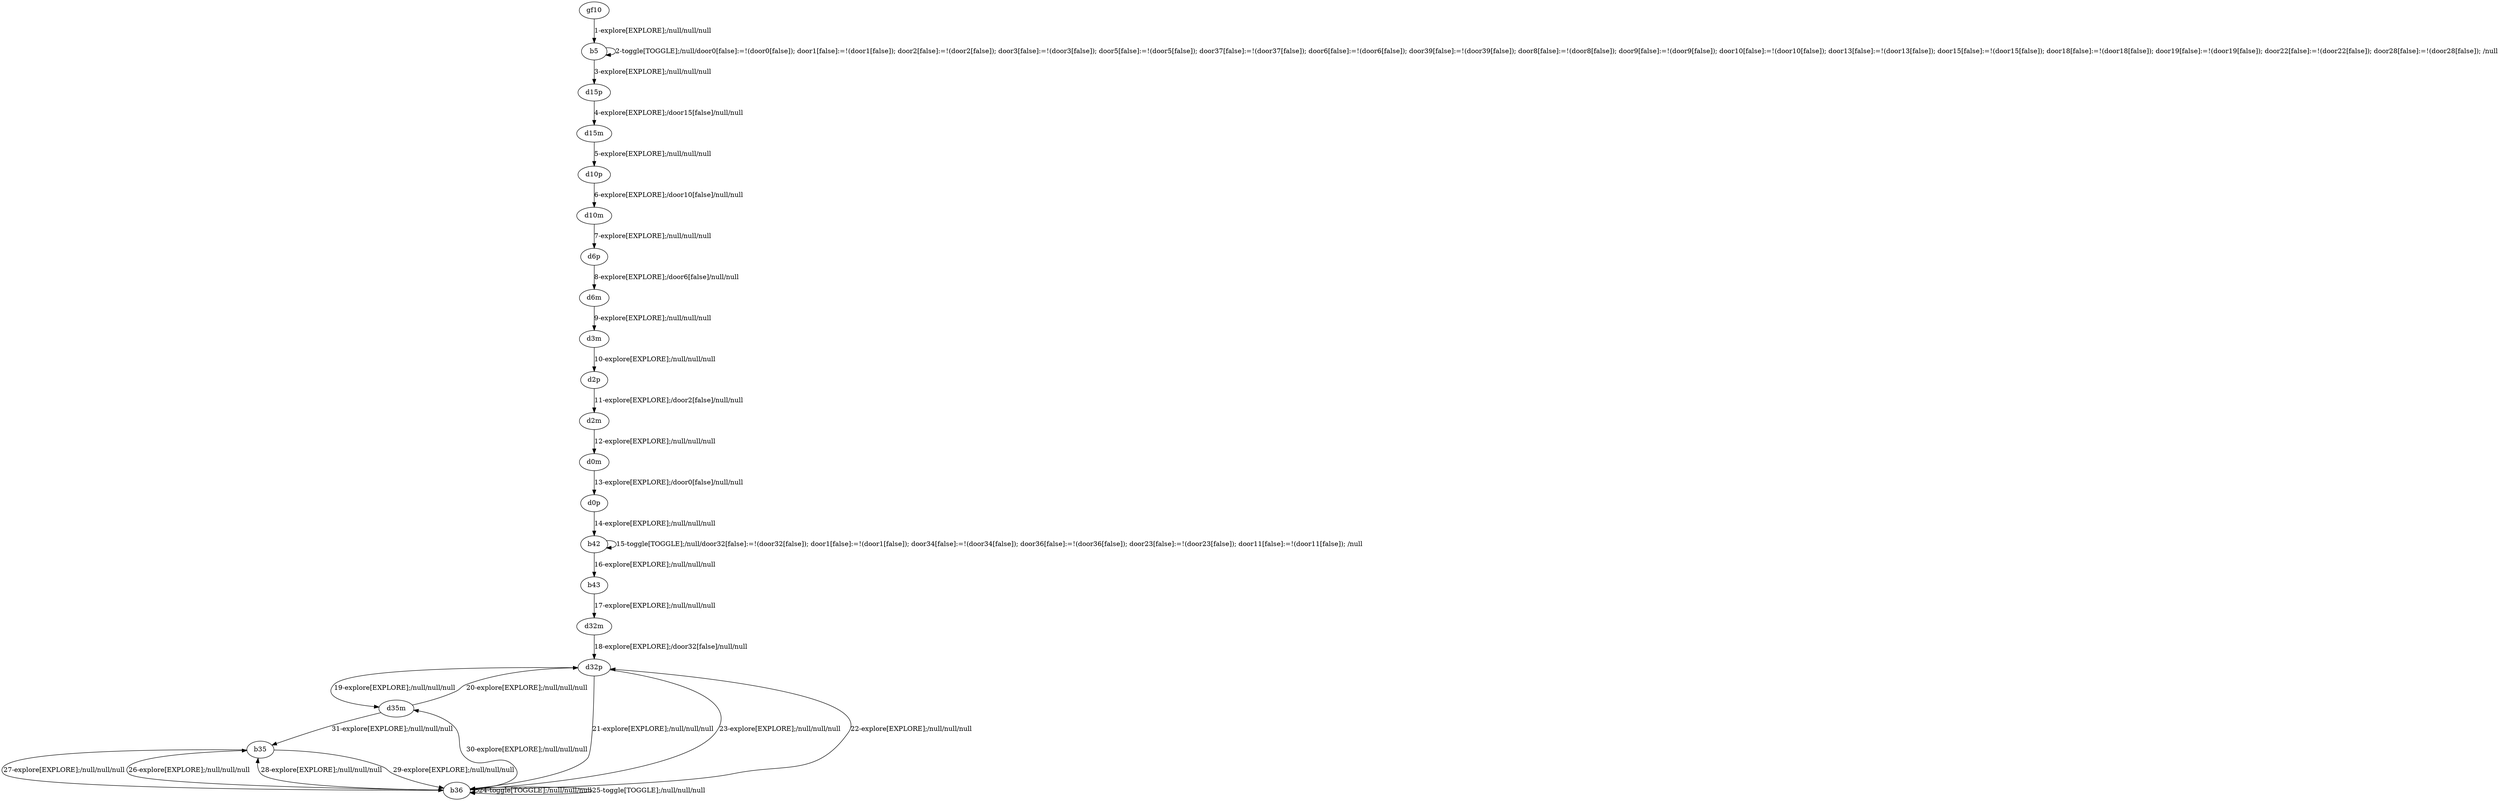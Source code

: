 # Total number of goals covered by this test: 1
# d35m --> b35

digraph g {
"gf10" -> "b5" [label = "1-explore[EXPLORE];/null/null/null"];
"b5" -> "b5" [label = "2-toggle[TOGGLE];/null/door0[false]:=!(door0[false]); door1[false]:=!(door1[false]); door2[false]:=!(door2[false]); door3[false]:=!(door3[false]); door5[false]:=!(door5[false]); door37[false]:=!(door37[false]); door6[false]:=!(door6[false]); door39[false]:=!(door39[false]); door8[false]:=!(door8[false]); door9[false]:=!(door9[false]); door10[false]:=!(door10[false]); door13[false]:=!(door13[false]); door15[false]:=!(door15[false]); door18[false]:=!(door18[false]); door19[false]:=!(door19[false]); door22[false]:=!(door22[false]); door28[false]:=!(door28[false]); /null"];
"b5" -> "d15p" [label = "3-explore[EXPLORE];/null/null/null"];
"d15p" -> "d15m" [label = "4-explore[EXPLORE];/door15[false]/null/null"];
"d15m" -> "d10p" [label = "5-explore[EXPLORE];/null/null/null"];
"d10p" -> "d10m" [label = "6-explore[EXPLORE];/door10[false]/null/null"];
"d10m" -> "d6p" [label = "7-explore[EXPLORE];/null/null/null"];
"d6p" -> "d6m" [label = "8-explore[EXPLORE];/door6[false]/null/null"];
"d6m" -> "d3m" [label = "9-explore[EXPLORE];/null/null/null"];
"d3m" -> "d2p" [label = "10-explore[EXPLORE];/null/null/null"];
"d2p" -> "d2m" [label = "11-explore[EXPLORE];/door2[false]/null/null"];
"d2m" -> "d0m" [label = "12-explore[EXPLORE];/null/null/null"];
"d0m" -> "d0p" [label = "13-explore[EXPLORE];/door0[false]/null/null"];
"d0p" -> "b42" [label = "14-explore[EXPLORE];/null/null/null"];
"b42" -> "b42" [label = "15-toggle[TOGGLE];/null/door32[false]:=!(door32[false]); door1[false]:=!(door1[false]); door34[false]:=!(door34[false]); door36[false]:=!(door36[false]); door23[false]:=!(door23[false]); door11[false]:=!(door11[false]); /null"];
"b42" -> "b43" [label = "16-explore[EXPLORE];/null/null/null"];
"b43" -> "d32m" [label = "17-explore[EXPLORE];/null/null/null"];
"d32m" -> "d32p" [label = "18-explore[EXPLORE];/door32[false]/null/null"];
"d32p" -> "d35m" [label = "19-explore[EXPLORE];/null/null/null"];
"d35m" -> "d32p" [label = "20-explore[EXPLORE];/null/null/null"];
"d32p" -> "b36" [label = "21-explore[EXPLORE];/null/null/null"];
"b36" -> "d32p" [label = "22-explore[EXPLORE];/null/null/null"];
"d32p" -> "b36" [label = "23-explore[EXPLORE];/null/null/null"];
"b36" -> "b36" [label = "24-toggle[TOGGLE];/null/null/null"];
"b36" -> "b36" [label = "25-toggle[TOGGLE];/null/null/null"];
"b36" -> "b35" [label = "26-explore[EXPLORE];/null/null/null"];
"b35" -> "b36" [label = "27-explore[EXPLORE];/null/null/null"];
"b36" -> "b35" [label = "28-explore[EXPLORE];/null/null/null"];
"b35" -> "b36" [label = "29-explore[EXPLORE];/null/null/null"];
"b36" -> "d35m" [label = "30-explore[EXPLORE];/null/null/null"];
"d35m" -> "b35" [label = "31-explore[EXPLORE];/null/null/null"];
}